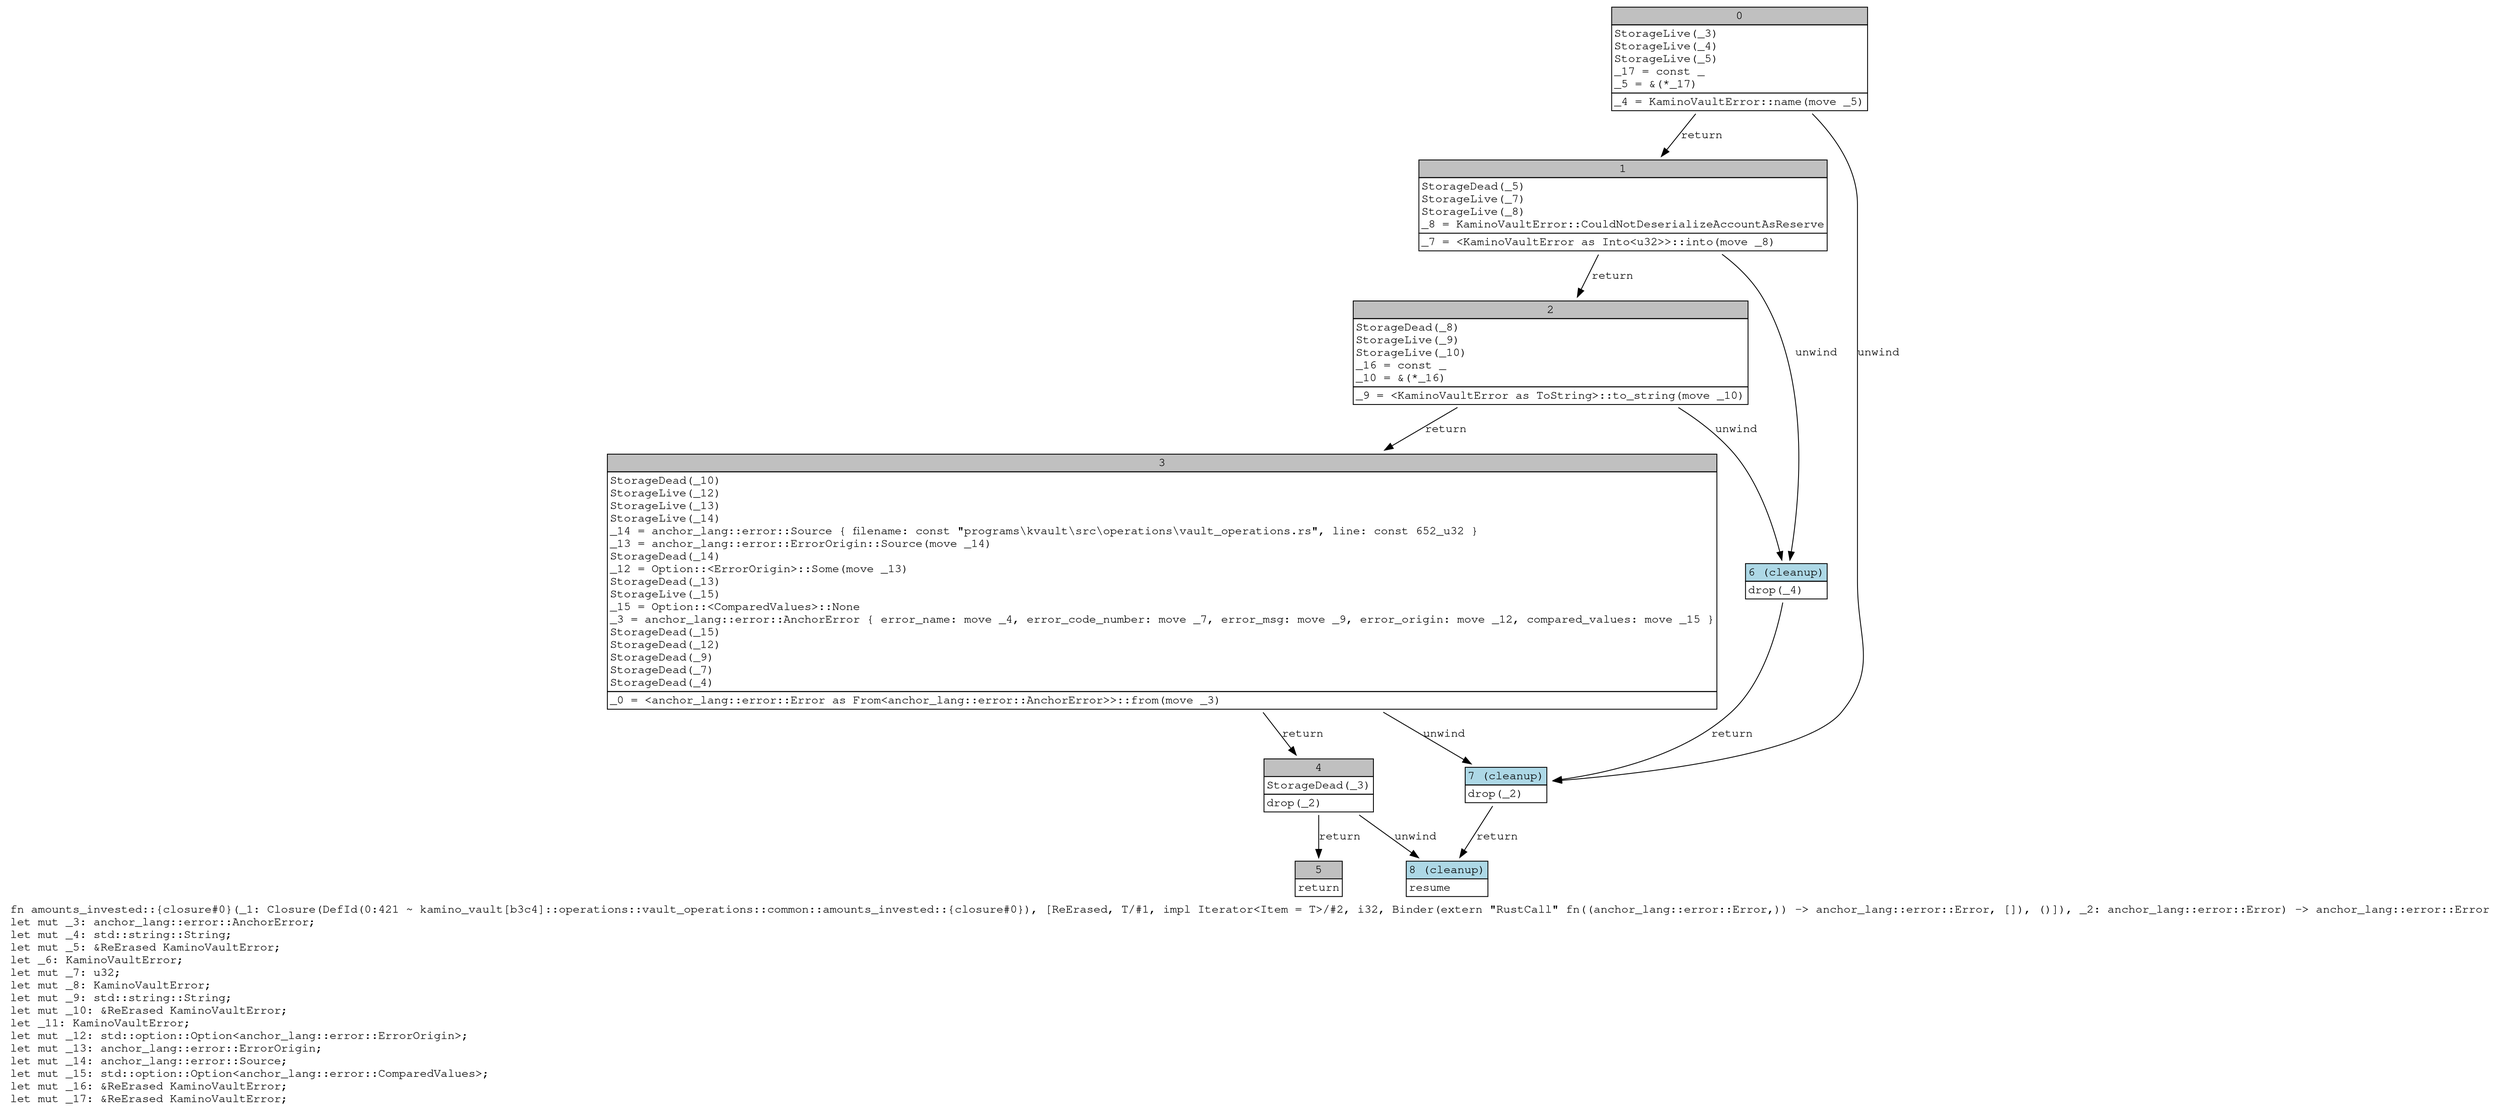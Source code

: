digraph Mir_0_421 {
    graph [fontname="Courier, monospace"];
    node [fontname="Courier, monospace"];
    edge [fontname="Courier, monospace"];
    label=<fn amounts_invested::{closure#0}(_1: Closure(DefId(0:421 ~ kamino_vault[b3c4]::operations::vault_operations::common::amounts_invested::{closure#0}), [ReErased, T/#1, impl Iterator&lt;Item = T&gt;/#2, i32, Binder(extern &quot;RustCall&quot; fn((anchor_lang::error::Error,)) -&gt; anchor_lang::error::Error, []), ()]), _2: anchor_lang::error::Error) -&gt; anchor_lang::error::Error<br align="left"/>let mut _3: anchor_lang::error::AnchorError;<br align="left"/>let mut _4: std::string::String;<br align="left"/>let mut _5: &amp;ReErased KaminoVaultError;<br align="left"/>let _6: KaminoVaultError;<br align="left"/>let mut _7: u32;<br align="left"/>let mut _8: KaminoVaultError;<br align="left"/>let mut _9: std::string::String;<br align="left"/>let mut _10: &amp;ReErased KaminoVaultError;<br align="left"/>let _11: KaminoVaultError;<br align="left"/>let mut _12: std::option::Option&lt;anchor_lang::error::ErrorOrigin&gt;;<br align="left"/>let mut _13: anchor_lang::error::ErrorOrigin;<br align="left"/>let mut _14: anchor_lang::error::Source;<br align="left"/>let mut _15: std::option::Option&lt;anchor_lang::error::ComparedValues&gt;;<br align="left"/>let mut _16: &amp;ReErased KaminoVaultError;<br align="left"/>let mut _17: &amp;ReErased KaminoVaultError;<br align="left"/>>;
    bb0__0_421 [shape="none", label=<<table border="0" cellborder="1" cellspacing="0"><tr><td bgcolor="gray" align="center" colspan="1">0</td></tr><tr><td align="left" balign="left">StorageLive(_3)<br/>StorageLive(_4)<br/>StorageLive(_5)<br/>_17 = const _<br/>_5 = &amp;(*_17)<br/></td></tr><tr><td align="left">_4 = KaminoVaultError::name(move _5)</td></tr></table>>];
    bb1__0_421 [shape="none", label=<<table border="0" cellborder="1" cellspacing="0"><tr><td bgcolor="gray" align="center" colspan="1">1</td></tr><tr><td align="left" balign="left">StorageDead(_5)<br/>StorageLive(_7)<br/>StorageLive(_8)<br/>_8 = KaminoVaultError::CouldNotDeserializeAccountAsReserve<br/></td></tr><tr><td align="left">_7 = &lt;KaminoVaultError as Into&lt;u32&gt;&gt;::into(move _8)</td></tr></table>>];
    bb2__0_421 [shape="none", label=<<table border="0" cellborder="1" cellspacing="0"><tr><td bgcolor="gray" align="center" colspan="1">2</td></tr><tr><td align="left" balign="left">StorageDead(_8)<br/>StorageLive(_9)<br/>StorageLive(_10)<br/>_16 = const _<br/>_10 = &amp;(*_16)<br/></td></tr><tr><td align="left">_9 = &lt;KaminoVaultError as ToString&gt;::to_string(move _10)</td></tr></table>>];
    bb3__0_421 [shape="none", label=<<table border="0" cellborder="1" cellspacing="0"><tr><td bgcolor="gray" align="center" colspan="1">3</td></tr><tr><td align="left" balign="left">StorageDead(_10)<br/>StorageLive(_12)<br/>StorageLive(_13)<br/>StorageLive(_14)<br/>_14 = anchor_lang::error::Source { filename: const &quot;programs\\kvault\\src\\operations\\vault_operations.rs&quot;, line: const 652_u32 }<br/>_13 = anchor_lang::error::ErrorOrigin::Source(move _14)<br/>StorageDead(_14)<br/>_12 = Option::&lt;ErrorOrigin&gt;::Some(move _13)<br/>StorageDead(_13)<br/>StorageLive(_15)<br/>_15 = Option::&lt;ComparedValues&gt;::None<br/>_3 = anchor_lang::error::AnchorError { error_name: move _4, error_code_number: move _7, error_msg: move _9, error_origin: move _12, compared_values: move _15 }<br/>StorageDead(_15)<br/>StorageDead(_12)<br/>StorageDead(_9)<br/>StorageDead(_7)<br/>StorageDead(_4)<br/></td></tr><tr><td align="left">_0 = &lt;anchor_lang::error::Error as From&lt;anchor_lang::error::AnchorError&gt;&gt;::from(move _3)</td></tr></table>>];
    bb4__0_421 [shape="none", label=<<table border="0" cellborder="1" cellspacing="0"><tr><td bgcolor="gray" align="center" colspan="1">4</td></tr><tr><td align="left" balign="left">StorageDead(_3)<br/></td></tr><tr><td align="left">drop(_2)</td></tr></table>>];
    bb5__0_421 [shape="none", label=<<table border="0" cellborder="1" cellspacing="0"><tr><td bgcolor="gray" align="center" colspan="1">5</td></tr><tr><td align="left">return</td></tr></table>>];
    bb6__0_421 [shape="none", label=<<table border="0" cellborder="1" cellspacing="0"><tr><td bgcolor="lightblue" align="center" colspan="1">6 (cleanup)</td></tr><tr><td align="left">drop(_4)</td></tr></table>>];
    bb7__0_421 [shape="none", label=<<table border="0" cellborder="1" cellspacing="0"><tr><td bgcolor="lightblue" align="center" colspan="1">7 (cleanup)</td></tr><tr><td align="left">drop(_2)</td></tr></table>>];
    bb8__0_421 [shape="none", label=<<table border="0" cellborder="1" cellspacing="0"><tr><td bgcolor="lightblue" align="center" colspan="1">8 (cleanup)</td></tr><tr><td align="left">resume</td></tr></table>>];
    bb0__0_421 -> bb1__0_421 [label="return"];
    bb0__0_421 -> bb7__0_421 [label="unwind"];
    bb1__0_421 -> bb2__0_421 [label="return"];
    bb1__0_421 -> bb6__0_421 [label="unwind"];
    bb2__0_421 -> bb3__0_421 [label="return"];
    bb2__0_421 -> bb6__0_421 [label="unwind"];
    bb3__0_421 -> bb4__0_421 [label="return"];
    bb3__0_421 -> bb7__0_421 [label="unwind"];
    bb4__0_421 -> bb5__0_421 [label="return"];
    bb4__0_421 -> bb8__0_421 [label="unwind"];
    bb6__0_421 -> bb7__0_421 [label="return"];
    bb7__0_421 -> bb8__0_421 [label="return"];
}
